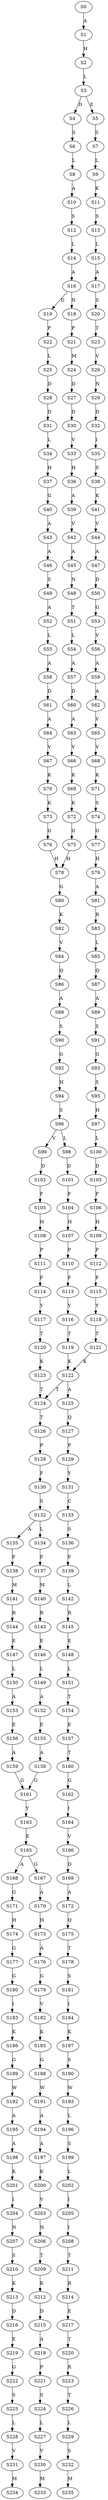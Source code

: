 strict digraph  {
	S0 -> S1 [ label = A ];
	S1 -> S2 [ label = H ];
	S2 -> S3 [ label = L ];
	S3 -> S4 [ label = D ];
	S3 -> S5 [ label = E ];
	S4 -> S6 [ label = S ];
	S5 -> S7 [ label = S ];
	S6 -> S8 [ label = L ];
	S7 -> S9 [ label = L ];
	S8 -> S10 [ label = A ];
	S9 -> S11 [ label = K ];
	S10 -> S12 [ label = S ];
	S11 -> S13 [ label = S ];
	S12 -> S14 [ label = L ];
	S13 -> S15 [ label = L ];
	S14 -> S16 [ label = A ];
	S15 -> S17 [ label = A ];
	S16 -> S18 [ label = N ];
	S16 -> S19 [ label = G ];
	S17 -> S20 [ label = S ];
	S18 -> S21 [ label = P ];
	S19 -> S22 [ label = P ];
	S20 -> S23 [ label = T ];
	S21 -> S24 [ label = M ];
	S22 -> S25 [ label = L ];
	S23 -> S26 [ label = V ];
	S24 -> S27 [ label = D ];
	S25 -> S28 [ label = D ];
	S26 -> S29 [ label = N ];
	S27 -> S30 [ label = D ];
	S28 -> S31 [ label = D ];
	S29 -> S32 [ label = D ];
	S30 -> S33 [ label = V ];
	S31 -> S34 [ label = L ];
	S32 -> S35 [ label = I ];
	S33 -> S36 [ label = H ];
	S34 -> S37 [ label = H ];
	S35 -> S38 [ label = S ];
	S36 -> S39 [ label = A ];
	S37 -> S40 [ label = G ];
	S38 -> S41 [ label = K ];
	S39 -> S42 [ label = V ];
	S40 -> S43 [ label = A ];
	S41 -> S44 [ label = V ];
	S42 -> S45 [ label = A ];
	S43 -> S46 [ label = A ];
	S44 -> S47 [ label = A ];
	S45 -> S48 [ label = N ];
	S46 -> S49 [ label = S ];
	S47 -> S50 [ label = D ];
	S48 -> S51 [ label = T ];
	S49 -> S52 [ label = A ];
	S50 -> S53 [ label = G ];
	S51 -> S54 [ label = L ];
	S52 -> S55 [ label = L ];
	S53 -> S56 [ label = V ];
	S54 -> S57 [ label = A ];
	S55 -> S58 [ label = A ];
	S56 -> S59 [ label = A ];
	S57 -> S60 [ label = D ];
	S58 -> S61 [ label = D ];
	S59 -> S62 [ label = A ];
	S60 -> S63 [ label = A ];
	S61 -> S64 [ label = A ];
	S62 -> S65 [ label = V ];
	S63 -> S66 [ label = V ];
	S64 -> S67 [ label = V ];
	S65 -> S68 [ label = V ];
	S66 -> S69 [ label = K ];
	S67 -> S70 [ label = K ];
	S68 -> S71 [ label = K ];
	S69 -> S72 [ label = K ];
	S70 -> S73 [ label = K ];
	S71 -> S74 [ label = S ];
	S72 -> S75 [ label = G ];
	S73 -> S76 [ label = G ];
	S74 -> S77 [ label = G ];
	S75 -> S78 [ label = H ];
	S76 -> S78 [ label = H ];
	S77 -> S79 [ label = H ];
	S78 -> S80 [ label = G ];
	S79 -> S81 [ label = A ];
	S80 -> S82 [ label = K ];
	S81 -> S83 [ label = R ];
	S82 -> S84 [ label = V ];
	S83 -> S85 [ label = L ];
	S84 -> S86 [ label = Q ];
	S85 -> S87 [ label = Q ];
	S86 -> S88 [ label = A ];
	S87 -> S89 [ label = A ];
	S88 -> S90 [ label = S ];
	S89 -> S91 [ label = S ];
	S90 -> S92 [ label = G ];
	S91 -> S93 [ label = G ];
	S92 -> S94 [ label = H ];
	S93 -> S95 [ label = S ];
	S94 -> S96 [ label = S ];
	S95 -> S97 [ label = H ];
	S96 -> S98 [ label = L ];
	S96 -> S99 [ label = V ];
	S97 -> S100 [ label = L ];
	S98 -> S101 [ label = D ];
	S99 -> S102 [ label = D ];
	S100 -> S103 [ label = D ];
	S101 -> S104 [ label = F ];
	S102 -> S105 [ label = F ];
	S103 -> S106 [ label = F ];
	S104 -> S107 [ label = H ];
	S105 -> S108 [ label = H ];
	S106 -> S109 [ label = H ];
	S107 -> S110 [ label = P ];
	S108 -> S111 [ label = P ];
	S109 -> S112 [ label = P ];
	S110 -> S113 [ label = F ];
	S111 -> S114 [ label = F ];
	S112 -> S115 [ label = F ];
	S113 -> S116 [ label = Y ];
	S114 -> S117 [ label = Y ];
	S115 -> S118 [ label = Y ];
	S116 -> S119 [ label = T ];
	S117 -> S120 [ label = T ];
	S118 -> S121 [ label = T ];
	S119 -> S122 [ label = K ];
	S120 -> S123 [ label = K ];
	S121 -> S122 [ label = K ];
	S122 -> S124 [ label = T ];
	S122 -> S125 [ label = A ];
	S123 -> S124 [ label = T ];
	S124 -> S126 [ label = T ];
	S125 -> S127 [ label = Q ];
	S126 -> S128 [ label = P ];
	S127 -> S129 [ label = P ];
	S128 -> S130 [ label = F ];
	S129 -> S131 [ label = Y ];
	S130 -> S132 [ label = S ];
	S131 -> S133 [ label = C ];
	S132 -> S134 [ label = L ];
	S132 -> S135 [ label = A ];
	S133 -> S136 [ label = S ];
	S134 -> S137 [ label = F ];
	S135 -> S138 [ label = F ];
	S136 -> S139 [ label = F ];
	S137 -> S140 [ label = M ];
	S138 -> S141 [ label = M ];
	S139 -> S142 [ label = L ];
	S140 -> S143 [ label = R ];
	S141 -> S144 [ label = R ];
	S142 -> S145 [ label = R ];
	S143 -> S146 [ label = E ];
	S144 -> S147 [ label = E ];
	S145 -> S148 [ label = E ];
	S146 -> S149 [ label = L ];
	S147 -> S150 [ label = L ];
	S148 -> S151 [ label = L ];
	S149 -> S152 [ label = A ];
	S150 -> S153 [ label = A ];
	S151 -> S154 [ label = T ];
	S152 -> S155 [ label = E ];
	S153 -> S156 [ label = E ];
	S154 -> S157 [ label = E ];
	S155 -> S158 [ label = A ];
	S156 -> S159 [ label = A ];
	S157 -> S160 [ label = T ];
	S158 -> S161 [ label = G ];
	S159 -> S161 [ label = G ];
	S160 -> S162 [ label = G ];
	S161 -> S163 [ label = Y ];
	S162 -> S164 [ label = I ];
	S163 -> S165 [ label = E ];
	S164 -> S166 [ label = V ];
	S165 -> S167 [ label = G ];
	S165 -> S168 [ label = A ];
	S166 -> S169 [ label = D ];
	S167 -> S170 [ label = A ];
	S168 -> S171 [ label = G ];
	S169 -> S172 [ label = A ];
	S170 -> S173 [ label = H ];
	S171 -> S174 [ label = H ];
	S172 -> S175 [ label = Q ];
	S173 -> S176 [ label = A ];
	S174 -> S177 [ label = G ];
	S175 -> S178 [ label = T ];
	S176 -> S179 [ label = G ];
	S177 -> S180 [ label = G ];
	S178 -> S181 [ label = S ];
	S179 -> S182 [ label = V ];
	S180 -> S183 [ label = I ];
	S181 -> S184 [ label = I ];
	S182 -> S185 [ label = K ];
	S183 -> S186 [ label = K ];
	S184 -> S187 [ label = K ];
	S185 -> S188 [ label = G ];
	S186 -> S189 [ label = G ];
	S187 -> S190 [ label = S ];
	S188 -> S191 [ label = W ];
	S189 -> S192 [ label = W ];
	S190 -> S193 [ label = W ];
	S191 -> S194 [ label = A ];
	S192 -> S195 [ label = A ];
	S193 -> S196 [ label = L ];
	S194 -> S197 [ label = A ];
	S195 -> S198 [ label = A ];
	S196 -> S199 [ label = S ];
	S197 -> S200 [ label = K ];
	S198 -> S201 [ label = K ];
	S199 -> S202 [ label = L ];
	S200 -> S203 [ label = V ];
	S201 -> S204 [ label = I ];
	S202 -> S205 [ label = I ];
	S203 -> S206 [ label = N ];
	S204 -> S207 [ label = N ];
	S205 -> S208 [ label = I ];
	S206 -> S209 [ label = T ];
	S207 -> S210 [ label = S ];
	S208 -> S211 [ label = T ];
	S209 -> S212 [ label = K ];
	S210 -> S213 [ label = K ];
	S211 -> S214 [ label = R ];
	S212 -> S215 [ label = D ];
	S213 -> S216 [ label = D ];
	S214 -> S217 [ label = E ];
	S215 -> S218 [ label = A ];
	S216 -> S219 [ label = E ];
	S217 -> S220 [ label = T ];
	S218 -> S221 [ label = P ];
	S219 -> S222 [ label = G ];
	S220 -> S223 [ label = R ];
	S221 -> S224 [ label = S ];
	S222 -> S225 [ label = S ];
	S223 -> S226 [ label = T ];
	S224 -> S227 [ label = L ];
	S225 -> S228 [ label = L ];
	S226 -> S229 [ label = L ];
	S227 -> S230 [ label = V ];
	S228 -> S231 [ label = V ];
	S229 -> S232 [ label = S ];
	S230 -> S233 [ label = M ];
	S231 -> S234 [ label = M ];
	S232 -> S235 [ label = M ];
}
